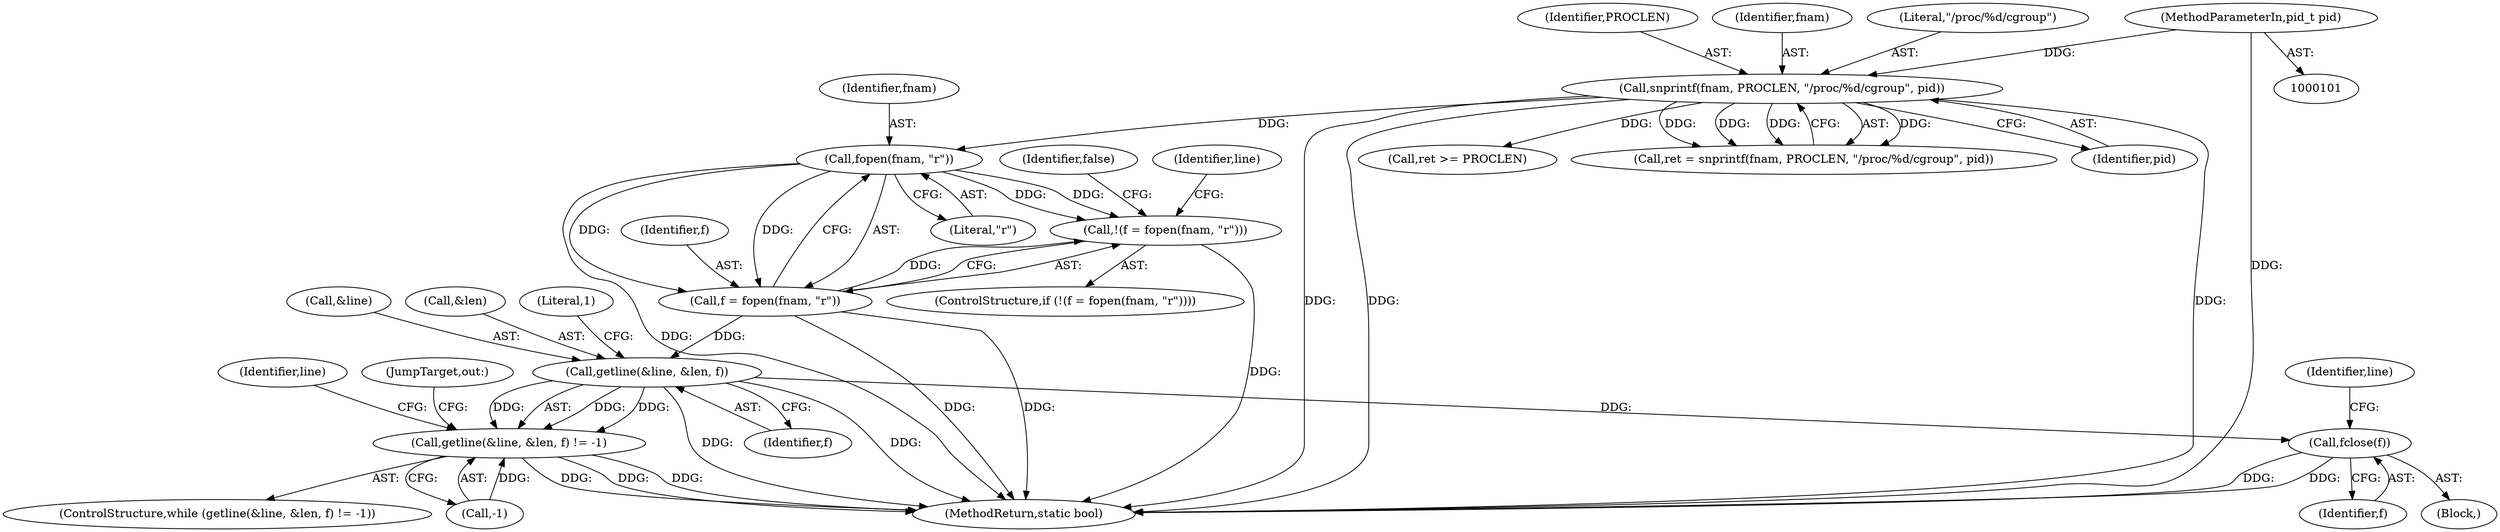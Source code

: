 digraph "1_lxcfs_a8b6c3e0537e90fba3c55910fd1b7229d54a60a7@API" {
"1000143" [label="(Call,fopen(fnam, \"r\"))"];
"1000124" [label="(Call,snprintf(fnam, PROCLEN, \"/proc/%d/cgroup\", pid))"];
"1000102" [label="(MethodParameterIn,pid_t pid)"];
"1000140" [label="(Call,!(f = fopen(fnam, \"r\")))"];
"1000141" [label="(Call,f = fopen(fnam, \"r\"))"];
"1000150" [label="(Call,getline(&line, &len, f))"];
"1000149" [label="(Call,getline(&line, &len, f) != -1)"];
"1000239" [label="(Call,fclose(f))"];
"1000157" [label="(Literal,1)"];
"1000134" [label="(Call,ret >= PROCLEN)"];
"1000148" [label="(ControlStructure,while (getline(&line, &len, f) != -1))"];
"1000143" [label="(Call,fopen(fnam, \"r\"))"];
"1000151" [label="(Call,&line)"];
"1000239" [label="(Call,fclose(f))"];
"1000125" [label="(Identifier,fnam)"];
"1000145" [label="(Literal,\"r\")"];
"1000165" [label="(Identifier,line)"];
"1000245" [label="(MethodReturn,static bool)"];
"1000240" [label="(Identifier,f)"];
"1000127" [label="(Literal,\"/proc/%d/cgroup\")"];
"1000144" [label="(Identifier,fnam)"];
"1000142" [label="(Identifier,f)"];
"1000124" [label="(Call,snprintf(fnam, PROCLEN, \"/proc/%d/cgroup\", pid))"];
"1000147" [label="(Identifier,false)"];
"1000152" [label="(Identifier,line)"];
"1000156" [label="(Call,-1)"];
"1000150" [label="(Call,getline(&line, &len, f))"];
"1000238" [label="(JumpTarget,out:)"];
"1000140" [label="(Call,!(f = fopen(fnam, \"r\")))"];
"1000141" [label="(Call,f = fopen(fnam, \"r\"))"];
"1000242" [label="(Identifier,line)"];
"1000139" [label="(ControlStructure,if (!(f = fopen(fnam, \"r\"))))"];
"1000153" [label="(Call,&len)"];
"1000155" [label="(Identifier,f)"];
"1000149" [label="(Call,getline(&line, &len, f) != -1)"];
"1000122" [label="(Call,ret = snprintf(fnam, PROCLEN, \"/proc/%d/cgroup\", pid))"];
"1000126" [label="(Identifier,PROCLEN)"];
"1000128" [label="(Identifier,pid)"];
"1000106" [label="(Block,)"];
"1000102" [label="(MethodParameterIn,pid_t pid)"];
"1000143" -> "1000141"  [label="AST: "];
"1000143" -> "1000145"  [label="CFG: "];
"1000144" -> "1000143"  [label="AST: "];
"1000145" -> "1000143"  [label="AST: "];
"1000141" -> "1000143"  [label="CFG: "];
"1000143" -> "1000245"  [label="DDG: "];
"1000143" -> "1000140"  [label="DDG: "];
"1000143" -> "1000140"  [label="DDG: "];
"1000143" -> "1000141"  [label="DDG: "];
"1000143" -> "1000141"  [label="DDG: "];
"1000124" -> "1000143"  [label="DDG: "];
"1000124" -> "1000122"  [label="AST: "];
"1000124" -> "1000128"  [label="CFG: "];
"1000125" -> "1000124"  [label="AST: "];
"1000126" -> "1000124"  [label="AST: "];
"1000127" -> "1000124"  [label="AST: "];
"1000128" -> "1000124"  [label="AST: "];
"1000122" -> "1000124"  [label="CFG: "];
"1000124" -> "1000245"  [label="DDG: "];
"1000124" -> "1000245"  [label="DDG: "];
"1000124" -> "1000245"  [label="DDG: "];
"1000124" -> "1000122"  [label="DDG: "];
"1000124" -> "1000122"  [label="DDG: "];
"1000124" -> "1000122"  [label="DDG: "];
"1000124" -> "1000122"  [label="DDG: "];
"1000102" -> "1000124"  [label="DDG: "];
"1000124" -> "1000134"  [label="DDG: "];
"1000102" -> "1000101"  [label="AST: "];
"1000102" -> "1000245"  [label="DDG: "];
"1000140" -> "1000139"  [label="AST: "];
"1000140" -> "1000141"  [label="CFG: "];
"1000141" -> "1000140"  [label="AST: "];
"1000147" -> "1000140"  [label="CFG: "];
"1000152" -> "1000140"  [label="CFG: "];
"1000140" -> "1000245"  [label="DDG: "];
"1000141" -> "1000140"  [label="DDG: "];
"1000142" -> "1000141"  [label="AST: "];
"1000141" -> "1000245"  [label="DDG: "];
"1000141" -> "1000245"  [label="DDG: "];
"1000141" -> "1000150"  [label="DDG: "];
"1000150" -> "1000149"  [label="AST: "];
"1000150" -> "1000155"  [label="CFG: "];
"1000151" -> "1000150"  [label="AST: "];
"1000153" -> "1000150"  [label="AST: "];
"1000155" -> "1000150"  [label="AST: "];
"1000157" -> "1000150"  [label="CFG: "];
"1000150" -> "1000245"  [label="DDG: "];
"1000150" -> "1000245"  [label="DDG: "];
"1000150" -> "1000149"  [label="DDG: "];
"1000150" -> "1000149"  [label="DDG: "];
"1000150" -> "1000149"  [label="DDG: "];
"1000150" -> "1000239"  [label="DDG: "];
"1000149" -> "1000148"  [label="AST: "];
"1000149" -> "1000156"  [label="CFG: "];
"1000156" -> "1000149"  [label="AST: "];
"1000165" -> "1000149"  [label="CFG: "];
"1000238" -> "1000149"  [label="CFG: "];
"1000149" -> "1000245"  [label="DDG: "];
"1000149" -> "1000245"  [label="DDG: "];
"1000149" -> "1000245"  [label="DDG: "];
"1000156" -> "1000149"  [label="DDG: "];
"1000239" -> "1000106"  [label="AST: "];
"1000239" -> "1000240"  [label="CFG: "];
"1000240" -> "1000239"  [label="AST: "];
"1000242" -> "1000239"  [label="CFG: "];
"1000239" -> "1000245"  [label="DDG: "];
"1000239" -> "1000245"  [label="DDG: "];
}
